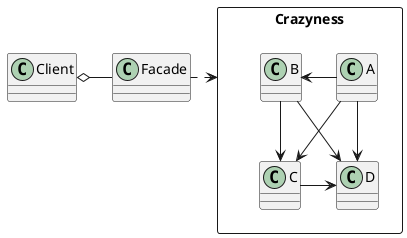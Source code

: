 @startuml

class Client { }

Client o- Facade

Facade .> Crazyness

package Crazyness <<Rectangle>> {
    Class A
    Class B
    Class C
    Class D
}

A -> B
B --> C
B --> D
A --> D
A --> C
C -> D

@enduml
